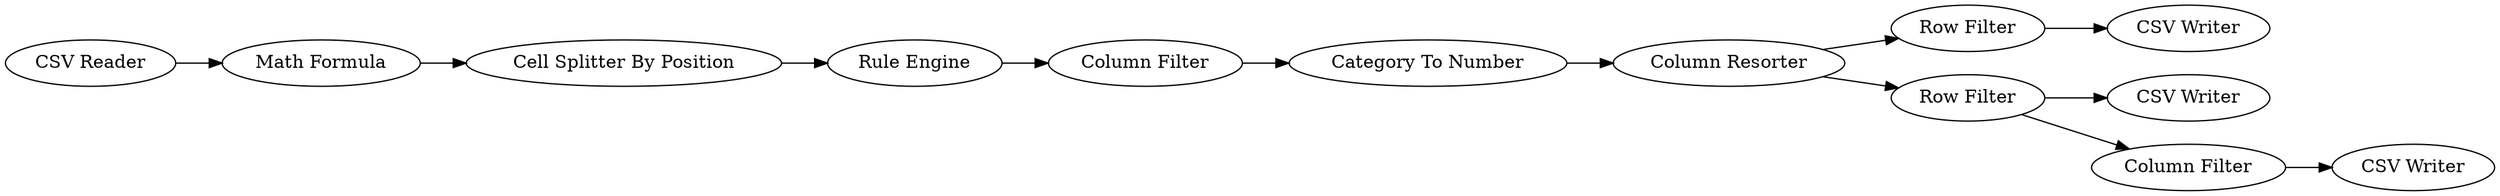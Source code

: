 digraph {
	1 [label="CSV Reader"]
	2 [label="Math Formula"]
	3 [label="Cell Splitter By Position"]
	4 [label="Rule Engine"]
	5 [label="Column Filter"]
	6 [label="Column Resorter"]
	7 [label="Row Filter"]
	8 [label="Row Filter"]
	9 [label="CSV Writer"]
	10 [label="CSV Writer"]
	11 [label="Column Filter"]
	12 [label="CSV Writer"]
	13 [label="Category To Number"]
	1 -> 2
	2 -> 3
	3 -> 4
	4 -> 5
	5 -> 13
	6 -> 7
	6 -> 8
	7 -> 9
	8 -> 10
	8 -> 11
	11 -> 12
	13 -> 6
	rankdir=LR
}
